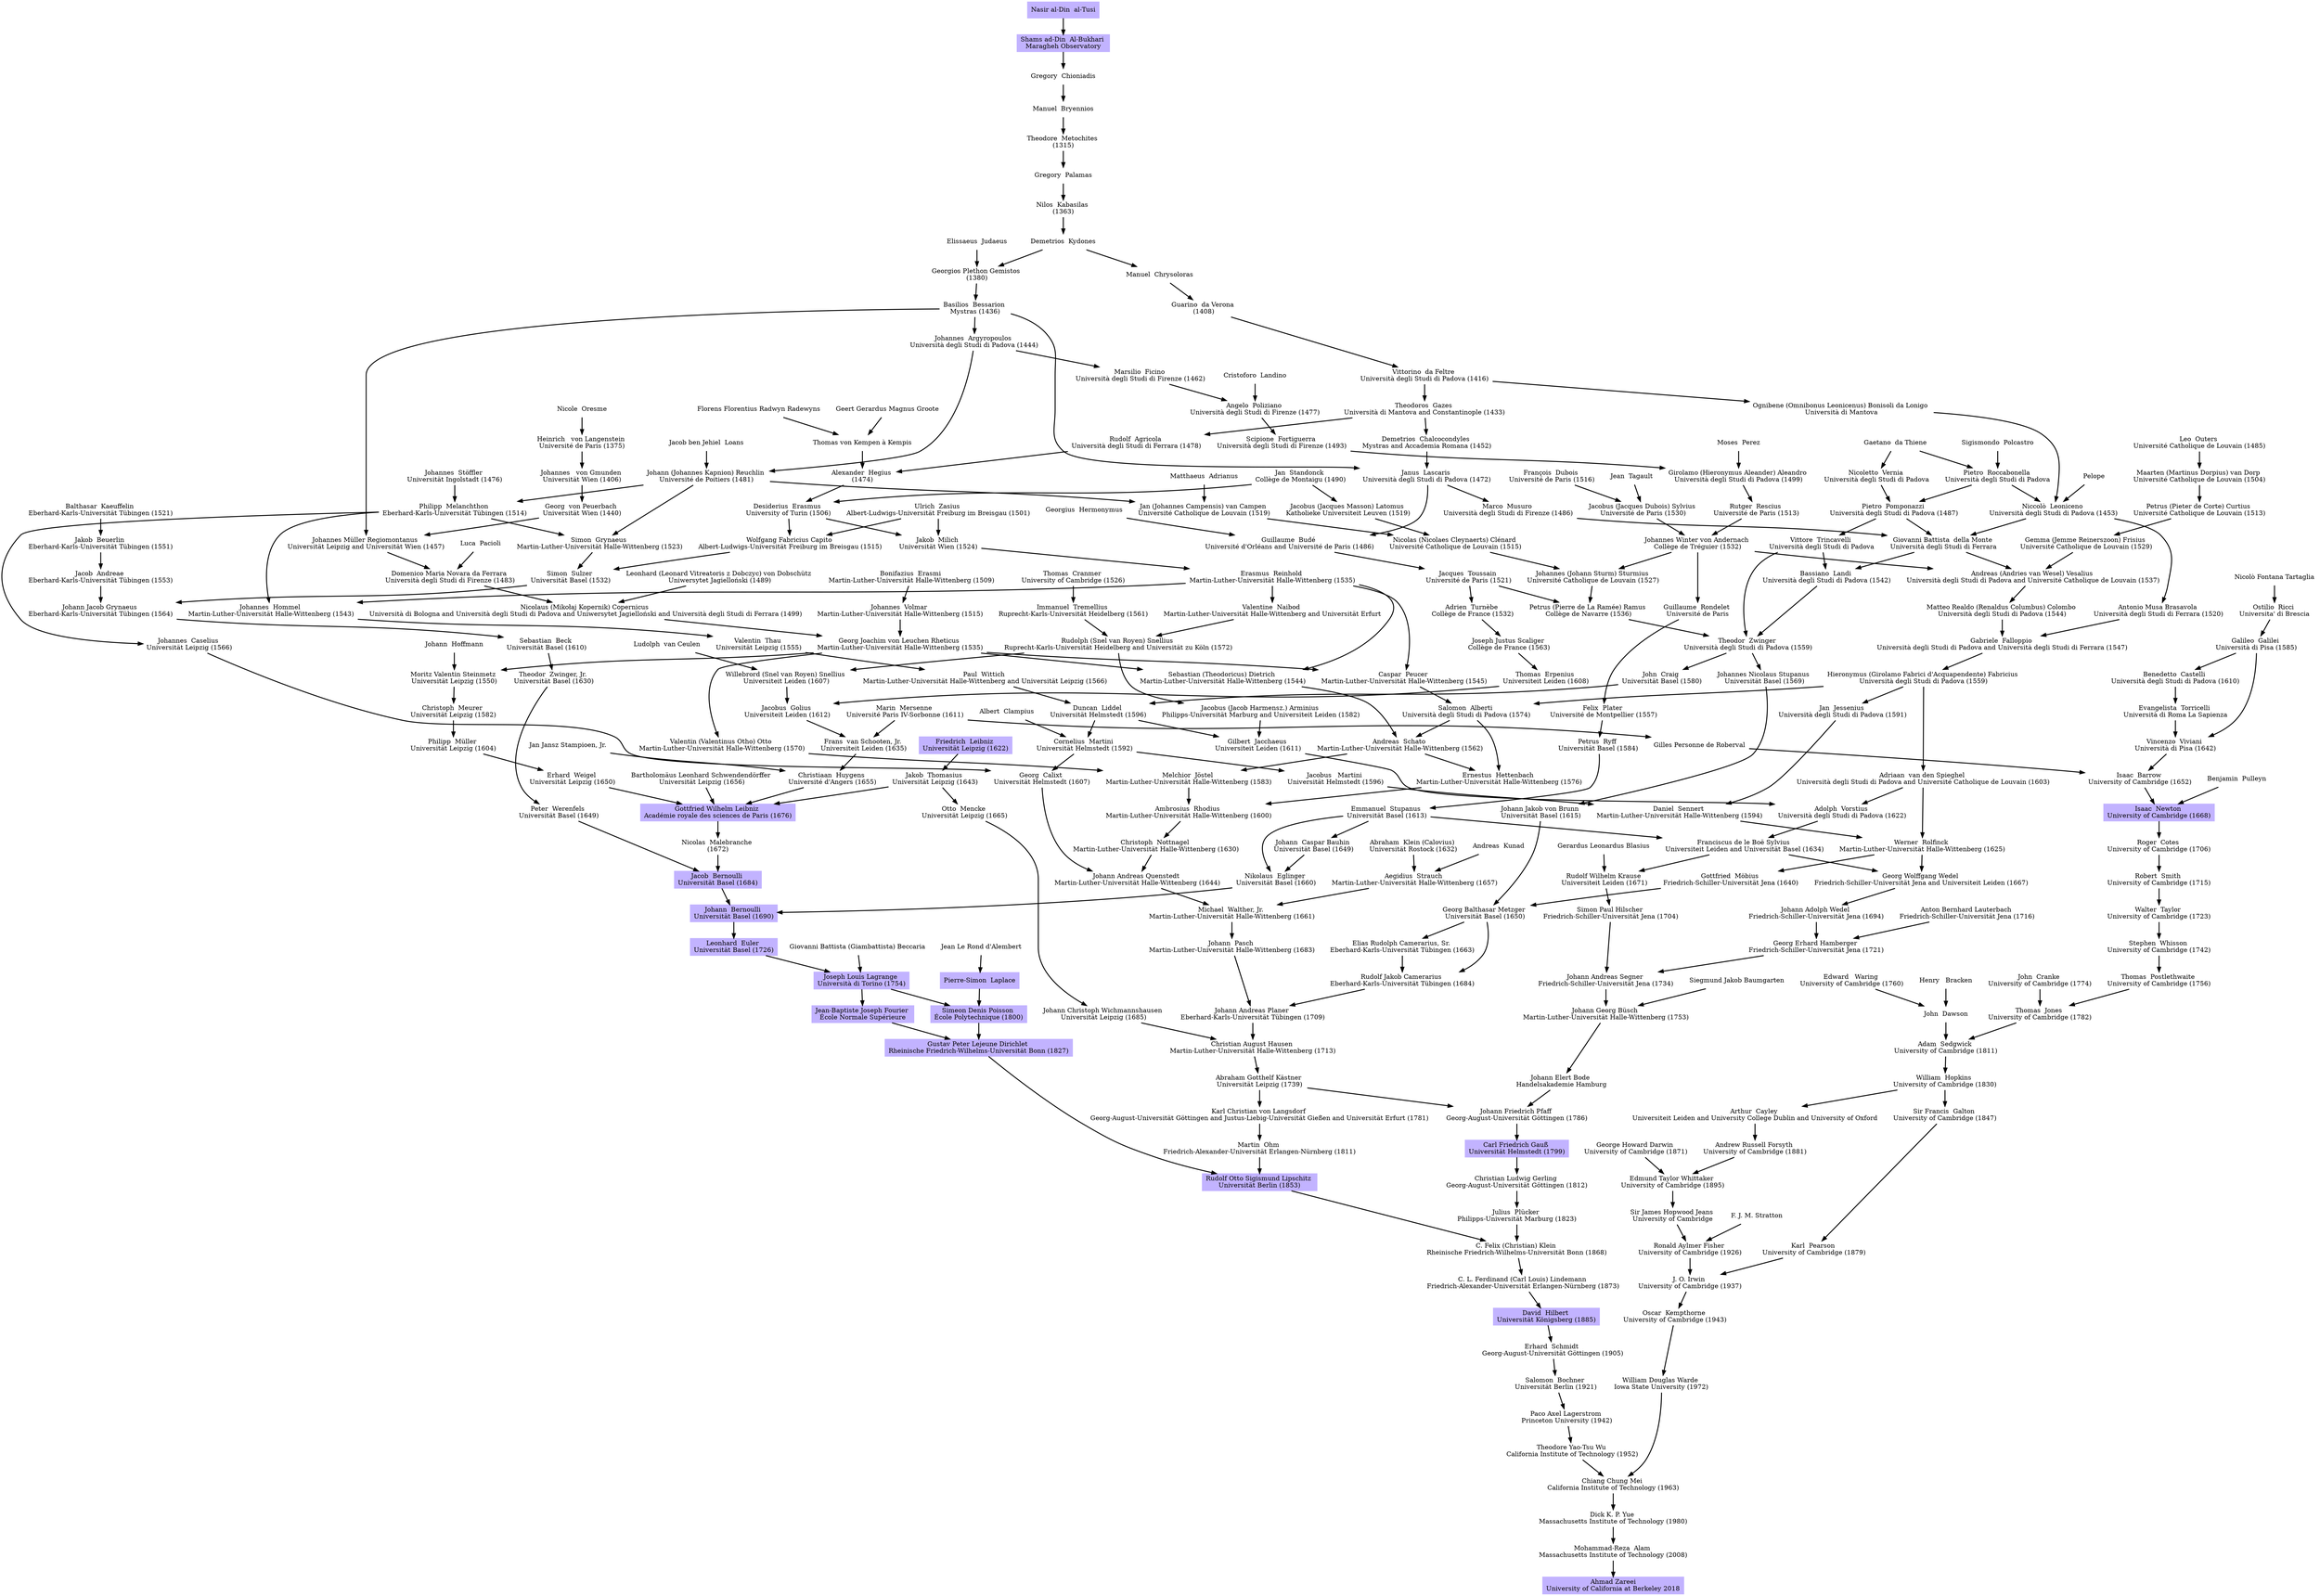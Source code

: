digraph genealogy {
    graph [charset="utf-8"];
    node [shape=plaintext];
    edge [style=bold];

    169917 [label="Mohammad-Reza  Alam \nMassachusetts Institute of Technology (2008)"];
    145339 [label="Dick K. P. Yue \nMassachusetts Institute of Technology (1980)"];
    13842 [label="Chiang Chung Mei \nCalifornia Institute of Technology (1963)"];
    30813 [label="Theodore Yao-Tsu Wu \nCalifornia Institute of Technology (1952)"];
    8104 [label="Paco Axel Lagerstrom \nPrinceton University (1942)"];
    8038 [label="Salomon  Bochner \nUniversität Berlin (1921)"];
    7361 [label="Erhard  Schmidt \nGeorg-August-Universität Göttingen (1905)"];
    7298 [label="David  Hilbert \nUniversität Königsberg (1885)" , shape=box,style=filled,color=".7 .3 1.0"];
    7404 [label="C. L. Ferdinand (Carl Louis) Lindemann \nFriedrich-Alexander-Universität Erlangen-Nürnberg (1873)"];
    7401 [label="C. Felix (Christian) Klein \nRheinische Friedrich-Wilhelms-Universität Bonn (1868)"];
    19964 [label="Rudolf Otto Sigismund Lipschitz \nUniversität Berlin (1853)", shape=box,style=filled,color=".7 .3 1.0"];
    47064 [label="Martin  Ohm \nFriedrich-Alexander-Universität Erlangen-Nürnberg (1811)"];
    47025 [label="Karl Christian von Langsdorf \nGeorg-August-Universität Göttingen and Justus-Liebig-Universität Gießen and Universität Erfurt (1781)"];
    66476 [label="Abraham Gotthelf Kästner \nUniversität Leipzig (1739)"];
    57670 [label="Christian August Hausen \nMartin-Luther-Universität Halle-Wittenberg (1713)"];
    128986 [label="Johann Andreas Planer \nEberhard-Karls-Universität Tübingen (1709)"];
    128938 [label="Rudolf Jakob Camerarius \nEberhard-Karls-Universität Tübingen (1684)"];
    76481 [label="Elias Rudolph Camerarius, Sr. \nEberhard-Karls-Universität Tübingen (1663)"];
    123974 [label="Georg Balthasar Metzger \nUniversität Basel (1650)"];
    182088 [label="Johann Jakob von Brunn \nUniversität Basel (1615)"];
    125048 [label="Johannes Nicolaus Stupanus \nUniversität Basel (1569)"];
    125148 [label="Theodor  Zwinger \nUniversità degli Studi di Padova (1559)"];
    152905 [label="Vittore  Trincavelli \nUniversità degli Studi di Padova"];
    152903 [label="Pietro  Pomponazzi \nUniversità degli Studi di Padova (1487)"];
    136726 [label="Pietro  Roccabonella \nUniversità degli Studi di Padova"];
    164338 [label="Sigismondo  Polcastro"];
    148882 [label="Gaetano  da Thiene"];
    152902 [label="Nicoletto  Vernia \nUniversità degli Studi di Padova"];
    152906 [label="Bassiano  Landi \nUniversità degli Studi di Padova (1542)"];
    152904 [label="Giovanni Battista  della Monte \nUniversità degli Studi di Ferrara"];
    127166 [label="Niccolò  Leoniceno \nUniversità degli Studi di Padova (1453)"];
    127144 [label="Pelope"];
    149192 [label="Ognibene (Omnibonus Leonicenus) Bonisoli da Lonigo \nUniversità di Mantova"];
    134873 [label="Vittorino  da Feltre \nUniversità degli Studi di Padova (1416)"];
    134931 [label="Guarino  da Verona \n(1408)"];
    135185 [label="Manuel  Chrysoloras"];
    134780 [label="Demetrios  Kydones"];
    146365 [label="Nilos  Kabasilas \n(1363)"];
    176844 [label="Gregory  Palamas"];
    184631 [label="Theodore  Metochites \n(1315)"];
    184632 [label="Manuel  Bryennios"];
    201288 [label="Gregory  Chioniadis"];
    204293 [label="Shams ad-Din  Al-Bukhari \nMaragheh Observatory", shape=box,style=filled,color=".7 .3 1.0"];
    217509 [label="Nasir al-Din  al-Tusi", shape=box,style=filled,color=".7 .3 1.0"];
    152901 [label="Marco  Musuro \nUniversità degli Studi di Firenze (1486)"];
    131541 [label="Janus  Lascaris \nUniversità degli Studi di Padova (1472)"];
    131576 [label="Demetrios  Chalcocondyles \nMystras and Accademia Romana (1452)"];
    131584 [label="Theodoros  Gazes \nUniversità di Mantova and Constantinople (1433)"];
    131561 [label="Basilios  Bessarion \nMystras (1436)"];
    131575 [label="Georgios Plethon Gemistos \n(1380)"];
    134781 [label="Elissaeus  Judaeus"];
    125047 [label="Petrus (Pierre de La Ramée) Ramus \nCollège de Navarre (1536)"];
    131546 [label="Jacques  Toussain \nUniversité de Paris (1521)"];
    131517 [label="Guillaume  Budé \nUniversité d'Orléans and Université de Paris (1486)"];
    131443 [label="Georgius  Hermonymus"];
    125665 [label="Johannes (Johann Sturm) Sturmius \nUniversité Catholique de Louvain (1527)"];
    119159 [label="Johannes Winter von Andernach \nCollège de Tréguier (1532)"];
    125422 [label="Jacobus (Jacques Dubois) Sylvius \nUniversité de Paris (1530)"];
    128987 [label="François  Dubois \nUniversité de Paris (1516)"];
    128921 [label="Jean  Tagault"];
    126571 [label="Rutger  Rescius \nUniversité de Paris (1513)"];
    127181 [label="Girolamo (Hieronymus Aleander) Aleandro \nUniversità degli Studi di Padova (1499)"];
    131447 [label="Scipione  Fortiguerra \nUniversità degli Studi di Firenze (1493)"];
    131535 [label="Angelo  Poliziano \nUniversità degli Studi di Firenze (1477)"];
    131540 [label="Cristoforo  Landino"];
    131539 [label="Marsilio  Ficino \nUniversità degli Studi di Firenze (1462)"];
    131444 [label="Johannes  Argyropoulos \nUniversità degli Studi di Padova (1444)"];
    131446 [label="Moses  Perez"];
    125658 [label="Nicolas (Nicolaes Cleynaerts) Clénard \nUniversité Catholique de Louvain (1515)"];
    125682 [label="Jan (Johannes Campensis) van Campen \nUniversité Catholique de Louvain (1519)"];
    125794 [label="Matthaeus  Adrianus"];
    125760 [label="Johann (Johannes Kapnion) Reuchlin \nUniversité de Poitiers (1481)"];
    125755 [label="Jacob ben Jehiel  Loans"];
    125681 [label="Jacobus (Jacques Masson) Latomus \nKatholieke Universiteit Leuven (1519)"];
    125888 [label="Jan  Standonck \nCollège de Montaigu (1490)"];
    182089 [label="Gottfried  Möbius \nFriedrich-Schiller-Universität Jena (1640)"];
    125154 [label="Werner  Rolfinck \nMartin-Luther-Universität Halle-Wittenberg (1625)"];
    126111 [label="Daniel  Sennert \nMartin-Luther-Universität Halle-Wittenberg (1594)"];
    127278 [label="Jan  Jessenius \nUniversità degli Studi di Padova (1591)"];
    125109 [label="Hieronymus (Girolamo Fabrici d'Acquapendente) Fabricius \nUniversità degli Studi di Padova (1559)"];
    125142 [label="Gabriele  Falloppio \nUniversità degli Studi di Padova and Università degli Studi di Ferrara (1547)"];
    125303 [label="Matteo Realdo (Renaldus Columbus) Colombo \nUniversità degli Studi di Padova (1544)"];
    119178 [label="Andreas (Andries van Wesel) Vesalius \nUniversità degli Studi di Padova and Université Catholique de Louvain (1537)"];
    119097 [label="Gemma (Jemme Reinerszoon) Frisius \nUniversité Catholique de Louvain (1529)"];
    125892 [label="Petrus (Pieter de Corte) Curtius \nUniversité Catholique de Louvain (1513)"];
    125894 [label="Maarten (Martinus Dorpius) van Dorp \nUniversité Catholique de Louvain (1504)"];
    125897 [label="Leo  Outers \nUniversité Catholique de Louvain (1485)"];
    127245 [label="Antonio Musa Brasavola \nUniversità degli Studi di Ferrara (1520)"];
    127848 [label="Jacobus   Martini \nUniversität Helmstedt (1596)"];
    128105 [label="Cornelius  Martini \nUniversität Helmstedt (1592)"];
    128122 [label="Duncan  Liddel \nUniversität Helmstedt (1596)"];
    128348 [label="Paul  Wittich \nMartin-Luther-Universität Halle-Wittenberg and Universität Leipzig (1566)"];
    127092 [label="Valentin  Thau \nUniversität Leipzig (1555)"];
    127011 [label="Johannes  Hommel \nMartin-Luther-Universität Halle-Wittenberg (1543)"];
    126956 [label="Philipp  Melanchthon \nEberhard-Karls-Universität Tübingen (1514)"];
    127107 [label="Johannes  Stöffler \nUniversität Ingolstadt (1476)"];
    126736 [label="Erasmus  Reinhold \nMartin-Luther-Universität Halle-Wittenberg (1535)"];
    126667 [label="Jakob  Milich \nUniversität Wien (1524)"];
    126659 [label="Ulrich  Zasius \nAlbert-Ludwigs-Universität Freiburg im Breisgau (1501)"];
    125938 [label="Desiderius  Erasmus \nUniversity of Turin (1506)"];
    125898 [label="Alexander  Hegius \n(1474)"];
    140181 [label="Thomas von Kempen à Kempis"];
    179837 [label="Florens Florentius Radwyn Radewyns"];
    179836 [label="Geert Gerardus Magnus Groote"];
    128012 [label="Rudolf  Agricola \nUniversità degli Studi di Ferrara (1478)"];
    128305 [label="John  Craig \nUniversität Basel (1580)"];
    200006 [label="Albert  Clampius"];
    125006 [label="Adriaan  van den Spieghel \nUniversità degli Studi di Padova and Université Catholique de Louvain (1603)"];
    128046 [label="Johann  Pasch \nMartin-Luther-Universität Halle-Wittenberg (1683)"];
    127962 [label="Michael  Walther, Jr. \nMartin-Luther-Universität Halle-Wittenberg (1661)"];
    127956 [label="Johann Andreas Quenstedt \nMartin-Luther-Universität Halle-Wittenberg (1644)"];
    127724 [label="Christoph  Nottnagel \nMartin-Luther-Universität Halle-Wittenberg (1630)"];
    127606 [label="Ambrosius  Rhodius \nMartin-Luther-Universität Halle-Wittenberg (1600)"];
    127461 [label="Ernestus  Hettenbach \nMartin-Luther-Universität Halle-Wittenberg (1576)"];
    127252 [label="Salomon  Alberti \nUniversità degli Studi di Padova (1574)"];
    126875 [label="Caspar  Peucer \nMartin-Luther-Universität Halle-Wittenberg (1545)"];
    126827 [label="Georg Joachim von Leuchen Rheticus \nMartin-Luther-Universität Halle-Wittenberg (1535)"];
    126177 [label="Nicolaus (Mikołaj Kopernik) Copernicus \nUniversità di Bologna and Università degli Studi di Padova and Uniwersytet Jagiello&#324;ski and Università degli Studi di Ferrara (1499)"];
    126112 [label="Domenico Maria Novara da Ferrara \nUniversità degli Studi di Firenze (1483)"];
    126888 [label="Luca  Pacioli"];
    126109 [label="Johannes Müller Regiomontanus \nUniversität Leipzig and Universität Wien (1457)"];
    126087 [label="Georg  von Peuerbach \nUniversität Wien (1440)"];
    126887 [label="Johannes   von Gmunden \nUniversität Wien (1406)"];
    127264 [label="Heinrich   von Langenstein \nUniversité de Paris (1375)"];
    199357 [label="Nicole  Oresme"];
    126113 [label="Leonhard (Leonard Vitreatoris z Dobczyc) von Dobschütz \nUniwersytet Jagiello&#324;ski (1489)"];
    126730 [label="Johannes  Volmar \nMartin-Luther-Universität Halle-Wittenberg (1515)"];
    126724 [label="Bonifazius  Erasmi \nMartin-Luther-Universität Halle-Wittenberg (1509)"];
    127275 [label="Andreas  Schato \nMartin-Luther-Universität Halle-Wittenberg (1562)"];
    126957 [label="Sebastian (Theodoricus) Dietrich \nMartin-Luther-Universität Halle-Wittenberg (1544)"];
    127459 [label="Melchior  Jöstel \nMartin-Luther-Universität Halle-Wittenberg (1583)"];
    127061 [label="Valentin (Valentinus Otho) Otto \nMartin-Luther-Universität Halle-Wittenberg (1570)"];
    128097 [label="Georg  Calixt \nUniversität Helmstedt (1607)"];
    128104 [label="Johannes  Caselius \nUniversität Leipzig (1566)"];
    127923 [label="Aegidius  Strauch \nMartin-Luther-Universität Halle-Wittenberg (1657)"];
    127911 [label="Andreas  Kunad"];
    74384 [label="Abraham  Klein (Calovius) \nUniversität Rostock (1632)"];
    72669 [label="Johann Christoph Wichmannshausen \nUniversität Leipzig (1685)"];
    21235 [label="Otto  Mencke \nUniversität Leipzig (1665)"];
    137705 [label="Jakob  Thomasius \nUniversität Leipzig (1643)"];
    143630 [label="Friedrich  Leibniz \nUniversität Leipzig (1622)" , shape=box,style=filled,color=".7 .3 1.0"];
    17946 [label="Gustav Peter Lejeune Dirichlet \nRheinische Friedrich-Wilhelms-Universität Bonn (1827)", shape=box,style=filled,color=".7 .3 1.0"];
    17981 [label="Jean-Baptiste Joseph Fourier \nÉcole Normale Supérieure", shape=box,style=filled,color=".7 .3 1.0"];
    17864 [label="Joseph Louis Lagrange \nUniversità di Torino (1754)", shape=box,style=filled,color=".7 .3 1.0"];
    146036 [label="Giovanni Battista (Giambattista) Beccaria"];
    38586 [label="Leonhard  Euler \nUniversität Basel (1726)", shape=box,style=filled,color=".7 .3 1.0"];
    53410 [label="Johann  Bernoulli \nUniversität Basel (1690)", shape=box,style=filled,color=".7 .3 1.0"];
    129628 [label="Nikolaus  Eglinger \nUniversität Basel (1660)"];
    129708 [label="Johann  Caspar Bauhin \nUniversität Basel (1649)"];
    125125 [label="Emmanuel  Stupanus \nUniversität Basel (1613)"];
    130248 [label="Petrus  Ryff \nUniversität Basel (1584)"];
    182090 [label="Felix  Plater \nUniversité de Montpellier (1557)"];
    158329 [label="Guillaume  Rondelet \nUniversité de Paris"];
    54440 [label="Jacob  Bernoulli \nUniversität Basel (1684)", shape=box,style=filled,color=".7 .3 1.0"];
    143011 [label="Nicolas  Malebranche \n(1672)"];
    60985 [label="Gottfried Wilhelm Leibniz \nAcadémie royale des sciences de Paris (1676)", shape=box,style=filled,color=".7 .3 1.0"];
    125561 [label="Christiaan  Huygens \nUniversité d'Angers (1655)"];
    125416 [label="Jan Jansz Stampioen, Jr."];
    125450 [label="Frans  van Schooten, Jr. \nUniversiteit Leiden (1635)"];
    125434 [label="Marin  Mersenne \nUniversité Paris IV-Sorbonne (1611)"];
    125408 [label="Jacobus  Golius \nUniversiteit Leiden (1612)"];
    125378 [label="Thomas  Erpenius \nUniversiteit Leiden (1608)"];
    131577 [label="Joseph Justus Scaliger \nCollège de France (1563)"];
    131606 [label="Adrien  Turnèbe \nCollège de France (1532)"];
    125302 [label="Willebrord (Snel van Royen) Snellius \nUniversiteit Leiden (1607)"];
    125181 [label="Rudolph (Snel van Royen) Snellius \nRuprecht-Karls-Universität Heidelberg and Universität zu Köln (1572)"];
    125159 [label="Immanuel  Tremellius \nRuprecht-Karls-Universität Heidelberg (1561)"];
    141571 [label="Thomas  Cranmer \nUniversity of Cambridge (1526)"];
    125160 [label="Valentine  Naibod \nMartin-Luther-Universität Halle-Wittenberg and Universität Erfurt"];
    125232 [label="Ludolph  van Ceulen"];
    143859 [label="Bartholomäus Leonhard Schwendendörffer \nUniversität Leipzig (1656)"];
    60984 [label="Erhard  Weigel \nUniversität Leipzig (1650)"];
    144221 [label="Philipp  Müller \nUniversität Leipzig (1604)"];
    144220 [label="Christoph  Meurer \nUniversität Leipzig (1582)"];
    127790 [label="Moritz Valentin Steinmetz \nUniversität Leipzig (1550)"];
    184935 [label="Johann  Hoffmann"];
    143084 [label="Peter  Werenfels \nUniversität Basel (1649)"];
    143083 [label="Theodor  Zwinger, Jr. \nUniversität Basel (1630)"];
    143082 [label="Sebastian  Beck \nUniversität Basel (1610)"];
    143045 [label="Johann Jacob Grynaeus \nEberhard-Karls-Universität Tübingen (1564)"];
    143044 [label="Jacob  Andreae \nEberhard-Karls-Universität Tübingen (1553)"];
    152648 [label="Jakob  Beuerlin \nEberhard-Karls-Universität Tübingen (1551)"];
    152647 [label="Balthasar  Kaeuffelin \nEberhard-Karls-Universität Tübingen (1521)"];
    182092 [label="Simon  Sulzer \nUniversität Basel (1532)"];
    182045 [label="Simon  Grynaeus \nMartin-Luther-Universität Halle-Wittenberg (1523)"];
    131399 [label="Wolfgang Fabricius Capito \nAlbert-Ludwigs-Universität Freiburg im Breisgau (1515)"];
    17865 [label="Simeon Denis Poisson \nÉcole Polytechnique (1800)", shape=box,style=filled,color=".7 .3 1.0"];
    108295 [label="Pierre-Simon  Laplace", shape=box,style=filled,color=".7 .3 1.0"];
    108266 [label="Jean Le Rond d'Alembert"];
    7402 [label="Julius  Plücker \nPhilipps-Universität Marburg (1823)"];
    29642 [label="Christian Ludwig Gerling \nGeorg-August-Universität Göttingen (1812)"];
    18231 [label="Carl Friedrich Gauß \nUniversität Helmstedt (1799)", shape=box,style=filled,color=".7 .3 1.0"];
    18230 [label="Johann Friedrich Pfaff \nGeorg-August-Universität Göttingen (1786)"];
    127710 [label="Johann Elert Bode \nHandelsakademie Hamburg"];
    127668 [label="Johann Georg Büsch \nMartin-Luther-Universität Halle-Wittenberg (1753)"];
    208259 [label="Siegmund Jakob Baumgarten"];
    60782 [label="Johann Andreas Segner \nFriedrich-Schiller-Universität Jena (1734)"];
    125971 [label="Simon Paul Hilscher \nFriedrich-Schiller-Universität Jena (1704)"];
    124000 [label="Rudolf Wilhelm Krause \nUniversiteit Leiden (1671)"];
    101860 [label="Franciscus de le Boë Sylvius \nUniversiteit Leiden and Universität Basel (1634)"];
    125023 [label="Adolph  Vorstius \nUniversità degli Studi di Padova (1622)"];
    114992 [label="Gilbert  Jacchaeus \nUniversiteit Leiden (1611)"];
    126489 [label="Jacobus (Jacob Harmensz.) Arminius \nPhilipps-Universität Marburg and Universiteit Leiden (1582)"];
    208258 [label="Gerardus Leonardus Blasius"];
    125886 [label="Georg Erhard Hamberger \nFriedrich-Schiller-Universität Jena (1721)"];
    125846 [label="Johann Adolph Wedel \nFriedrich-Schiller-Universität Jena (1694)"];
    125488 [label="Georg Wolffgang Wedel \nFriedrich-Schiller-Universität Jena and Universiteit Leiden (1667)"];
    191279 [label="Anton Bernhard Lauterbach \nFriedrich-Schiller-Universität Jena (1716)"];
    14178 [label="William Douglas Warde \nIowa State University (1972)"];
    43260 [label="Oscar  Kempthorne \nUniversity of Cambridge (1943)"];
    84152 [label="J. O. Irwin \nUniversity of Cambridge (1937)"];
    30176 [label="Karl  Pearson \nUniversity of Cambridge (1879)"];
    30175 [label="Sir Francis  Galton \nUniversity of Cambridge (1847)"];
    42016 [label="William  Hopkins \nUniversity of Cambridge (1830)"];
    102043 [label="Adam  Sedgwick \nUniversity of Cambridge (1811)"];
    102037 [label="John  Dawson"];
    129422 [label="Henry   Bracken"];
    129421 [label="Edward   Waring \nUniversity of Cambridge (1760)"];
    102036 [label="Thomas  Jones \nUniversity of Cambridge (1782)"];
    103066 [label="John  Cranke \nUniversity of Cambridge (1774)"];
    133301 [label="Thomas  Postlethwaite \nUniversity of Cambridge (1756)"];
    133367 [label="Stephen  Whisson \nUniversity of Cambridge (1742)"];
    133368 [label="Walter  Taylor \nUniversity of Cambridge (1723)"];
    103068 [label="Robert  Smith \nUniversity of Cambridge (1715)"];
    103067 [label="Roger  Cotes \nUniversity of Cambridge (1706)"];
    74313 [label="Isaac  Newton \nUniversity of Cambridge (1668)", shape=box,style=filled,color=".7 .3 1.0"];
    121201 [label="Benjamin  Pulleyn"];
    67643 [label="Isaac  Barrow \nUniversity of Cambridge (1652)"];
    133303 [label="Gilles Personne de Roberval"];
    133302 [label="Vincenzo  Viviani \nUniversità di Pisa (1642)"];
    154455 [label="Evangelista  Torricelli \nUniversità di Roma La Sapienza"];
    136575 [label="Benedetto  Castelli \nUniversità degli Studi di Padova (1610)"];
    134975 [label="Galileo  Galilei \nUniversità di Pisa (1585)"];
    136245 [label="Ostilio  Ricci \nUniversita' di Brescia"];
    136514 [label="Nicolò Fontana Tartaglia"];
    46924 [label="Ronald Aylmer Fisher \nUniversity of Cambridge (1926)"];
    35491 [label="F. J. M. Stratton"];
    19562 [label="Sir James Hopwood Jeans \nUniversity of Cambridge"];
    18571 [label="Edmund Taylor Whittaker \nUniversity of Cambridge (1895)"];
    17467 [label="George Howard Darwin \nUniversity of Cambridge (1871)"];
    17829 [label="Andrew Russell Forsyth \nUniversity of Cambridge (1881)"];
    7824 [label="Arthur  Cayley \nUniversiteit Leiden and University College Dublin and University of Oxford"];
    1111111 [label="Ahmad Zareei\nUniversity of California at Berkeley 2018", shape=box,style=filled,color=".7 .3 1.0" ];

    145339 -> 169917;
    13842 -> 145339;
    14178 -> 13842;
    30813 -> 13842;
    8104 -> 30813;
    8038 -> 8104;
    7361 -> 8038;
    7298 -> 7361;
    7404 -> 7298;
    7401 -> 7404;
    7402 -> 7401;
    19964 -> 7401;
    17946 -> 19964;
    47064 -> 19964;
    47025 -> 47064;
    66476 -> 47025;
    57670 -> 66476;
    72669 -> 57670;
    128986 -> 57670;
    128046 -> 128986;
    128938 -> 128986;
    123974 -> 128938;
    76481 -> 128938;
    123974 -> 76481;
    182089 -> 123974;
    182088 -> 123974;
    125048 -> 182088;
    125148 -> 125048;
    125047 -> 125148;
    152906 -> 125148;
    152905 -> 125148;
    152903 -> 152905;
    152902 -> 152903;
    136726 -> 152903;
    148882 -> 136726;
    164338 -> 136726;
    148882 -> 152902;
    152904 -> 152906;
    152905 -> 152906;
    152901 -> 152904;
    152903 -> 152904;
    127166 -> 152904;
    149192 -> 127166;
    127144 -> 127166;
    136726 -> 127166;
    134873 -> 149192;
    134931 -> 134873;
    135185 -> 134931;
    134780 -> 135185;
    146365 -> 134780;
    176844 -> 146365;
    184631 -> 176844;
    184632 -> 184631;
    201288 -> 184632;
    204293 -> 201288;
    217509 -> 204293;
    131541 -> 152901;
    131561 -> 131541;
    131576 -> 131541;
    131584 -> 131576;
    134873 -> 131584;
    131575 -> 131561;
    134780 -> 131575;
    134781 -> 131575;
    125665 -> 125047;
    131546 -> 125047;
    131517 -> 131546;
    131443 -> 131517;
    131541 -> 131517;
    125658 -> 125665;
    119159 -> 125665;
    126571 -> 119159;
    125422 -> 119159;
    128921 -> 125422;
    128987 -> 125422;
    127181 -> 126571;
    131446 -> 127181;
    131447 -> 127181;
    131535 -> 131447;
    131539 -> 131535;
    131540 -> 131535;
    131444 -> 131539;
    131561 -> 131444;
    125681 -> 125658;
    125682 -> 125658;
    125760 -> 125682;
    125794 -> 125682;
    131444 -> 125760;
    125755 -> 125760;
    125888 -> 125681;
    125154 -> 182089;
    125006 -> 125154;
    126111 -> 125154;
    127848 -> 126111;
    127278 -> 126111;
    125109 -> 127278;
    125142 -> 125109;
    127245 -> 125142;
    125303 -> 125142;
    119178 -> 125303;
    119159 -> 119178;
    119097 -> 119178;
    152904 -> 119178;
    125892 -> 119097;
    125894 -> 125892;
    125897 -> 125894;
    127166 -> 127245;
    128105 -> 127848;
    200006 -> 128105;
    128122 -> 128105;
    128305 -> 128122;
    128348 -> 128122;
    127092 -> 128348;
    127011 -> 127092;
    126736 -> 127011;
    126956 -> 127011;
    127107 -> 126956;
    125760 -> 126956;
    126667 -> 126736;
    125938 -> 126667;
    126659 -> 126667;
    125888 -> 125938;
    125898 -> 125938;
    128012 -> 125898;
    140181 -> 125898;
    179836 -> 140181;
    179837 -> 140181;
    131584 -> 128012;
    125148 -> 128305;
    125109 -> 125006;
    127962 -> 128046;
    127923 -> 127962;
    127956 -> 127962;
    128097 -> 127956;
    127724 -> 127956;
    127606 -> 127724;
    127459 -> 127606;
    127461 -> 127606;
    127275 -> 127461;
    127252 -> 127461;
    126875 -> 127252;
    125109 -> 127252;
    126736 -> 126875;
    126827 -> 126875;
    126730 -> 126827;
    126177 -> 126827;
    126113 -> 126177;
    126112 -> 126177;
    126109 -> 126112;
    126888 -> 126112;
    126087 -> 126109;
    131561 -> 126109;
    126887 -> 126087;
    127264 -> 126887;
    199357 -> 127264;
    126724 -> 126730;
    126957 -> 127275;
    127252 -> 127275;
    126736 -> 126957;
    126827 -> 126957;
    127061 -> 127459;
    127275 -> 127459;
    126827 -> 127061;
    128104 -> 128097;
    128105 -> 128097;
    126956 -> 128104;
    74384 -> 127923;
    127911 -> 127923;
    21235 -> 72669;
    137705 -> 21235;
    143630 -> 137705;
    17865 -> 17946;
    17981 -> 17946;
    17864 -> 17981;
    38586 -> 17864;
    146036 -> 17864;
    53410 -> 38586;
    54440 -> 53410;
    129628 -> 53410;
    125125 -> 129628;
    129708 -> 129628;
    125125 -> 129708;
    130248 -> 125125;
    182090 -> 130248;
    158329 -> 182090;
    119159 -> 158329;
    143084 -> 54440;
    143011 -> 54440;
    60985 -> 143011;
    137705 -> 60985;
    60984 -> 60985;
    143859 -> 60985;
    125561 -> 60985;
    125450 -> 125561;
    125416 -> 125561;
    125408 -> 125450;
    125434 -> 125450;
    125302 -> 125408;
    125378 -> 125408;
    131577 -> 125378;
    131606 -> 131577;
    131546 -> 131606;
    125232 -> 125302;
    125181 -> 125302;
    125160 -> 125181;
    125159 -> 125181;
    141571 -> 125159;
    126736 -> 125160;
    144221 -> 60984;
    144220 -> 144221;
    127790 -> 144220;
    126827 -> 127790;
    184935 -> 127790;
    143083 -> 143084;
    143082 -> 143083;
    143045 -> 143082;
    182092 -> 143045;
    143044 -> 143045;
    152648 -> 143044;
    152647 -> 152648;
    131399 -> 182092;
    182045 -> 182092;
    125760 -> 182045;
    126956 -> 182045;
    126659 -> 131399;
    125938 -> 131399;
    17864 -> 17865;
    108295 -> 17865;
    108266 -> 108295;
    29642 -> 7402;
    18231 -> 29642;
    18230 -> 18231;
    66476 -> 18230;
    127710 -> 18230;
    127668 -> 127710;
    60782 -> 127668;
    208259 -> 127668;
    125886 -> 60782;
    125971 -> 60782;
    124000 -> 125971;
    208258 -> 124000;
    101860 -> 124000;
    125023 -> 101860;
    125125 -> 101860;
    114992 -> 125023;
    125006 -> 125023;
    128122 -> 114992;
    126489 -> 114992;
    125181 -> 126489;
    191279 -> 125886;
    125846 -> 125886;
    125488 -> 125846;
    125154 -> 125488;
    101860 -> 125488;
    43260 -> 14178;
    84152 -> 43260;
    46924 -> 84152;
    30176 -> 84152;
    30175 -> 30176;
    42016 -> 30175;
    102043 -> 42016;
    102036 -> 102043;
    102037 -> 102043;
    129421 -> 102037;
    129422 -> 102037;
    133301 -> 102036;
    103066 -> 102036;
    133367 -> 133301;
    133368 -> 133367;
    103068 -> 133368;
    103067 -> 103068;
    74313 -> 103067;
    67643 -> 74313;
    121201 -> 74313;
    133302 -> 67643;
    133303 -> 67643;
    125434 -> 133303;
    134975 -> 133302;
    154455 -> 133302;
    136575 -> 154455;
    134975 -> 136575;
    136245 -> 134975;
    136514 -> 136245;
    19562 -> 46924;
    35491 -> 46924;
    18571 -> 19562;
    17829 -> 18571;
    17467 -> 18571;
    7824 -> 17829;
    42016 -> 7824;
    169917 -> 1111111;
}
